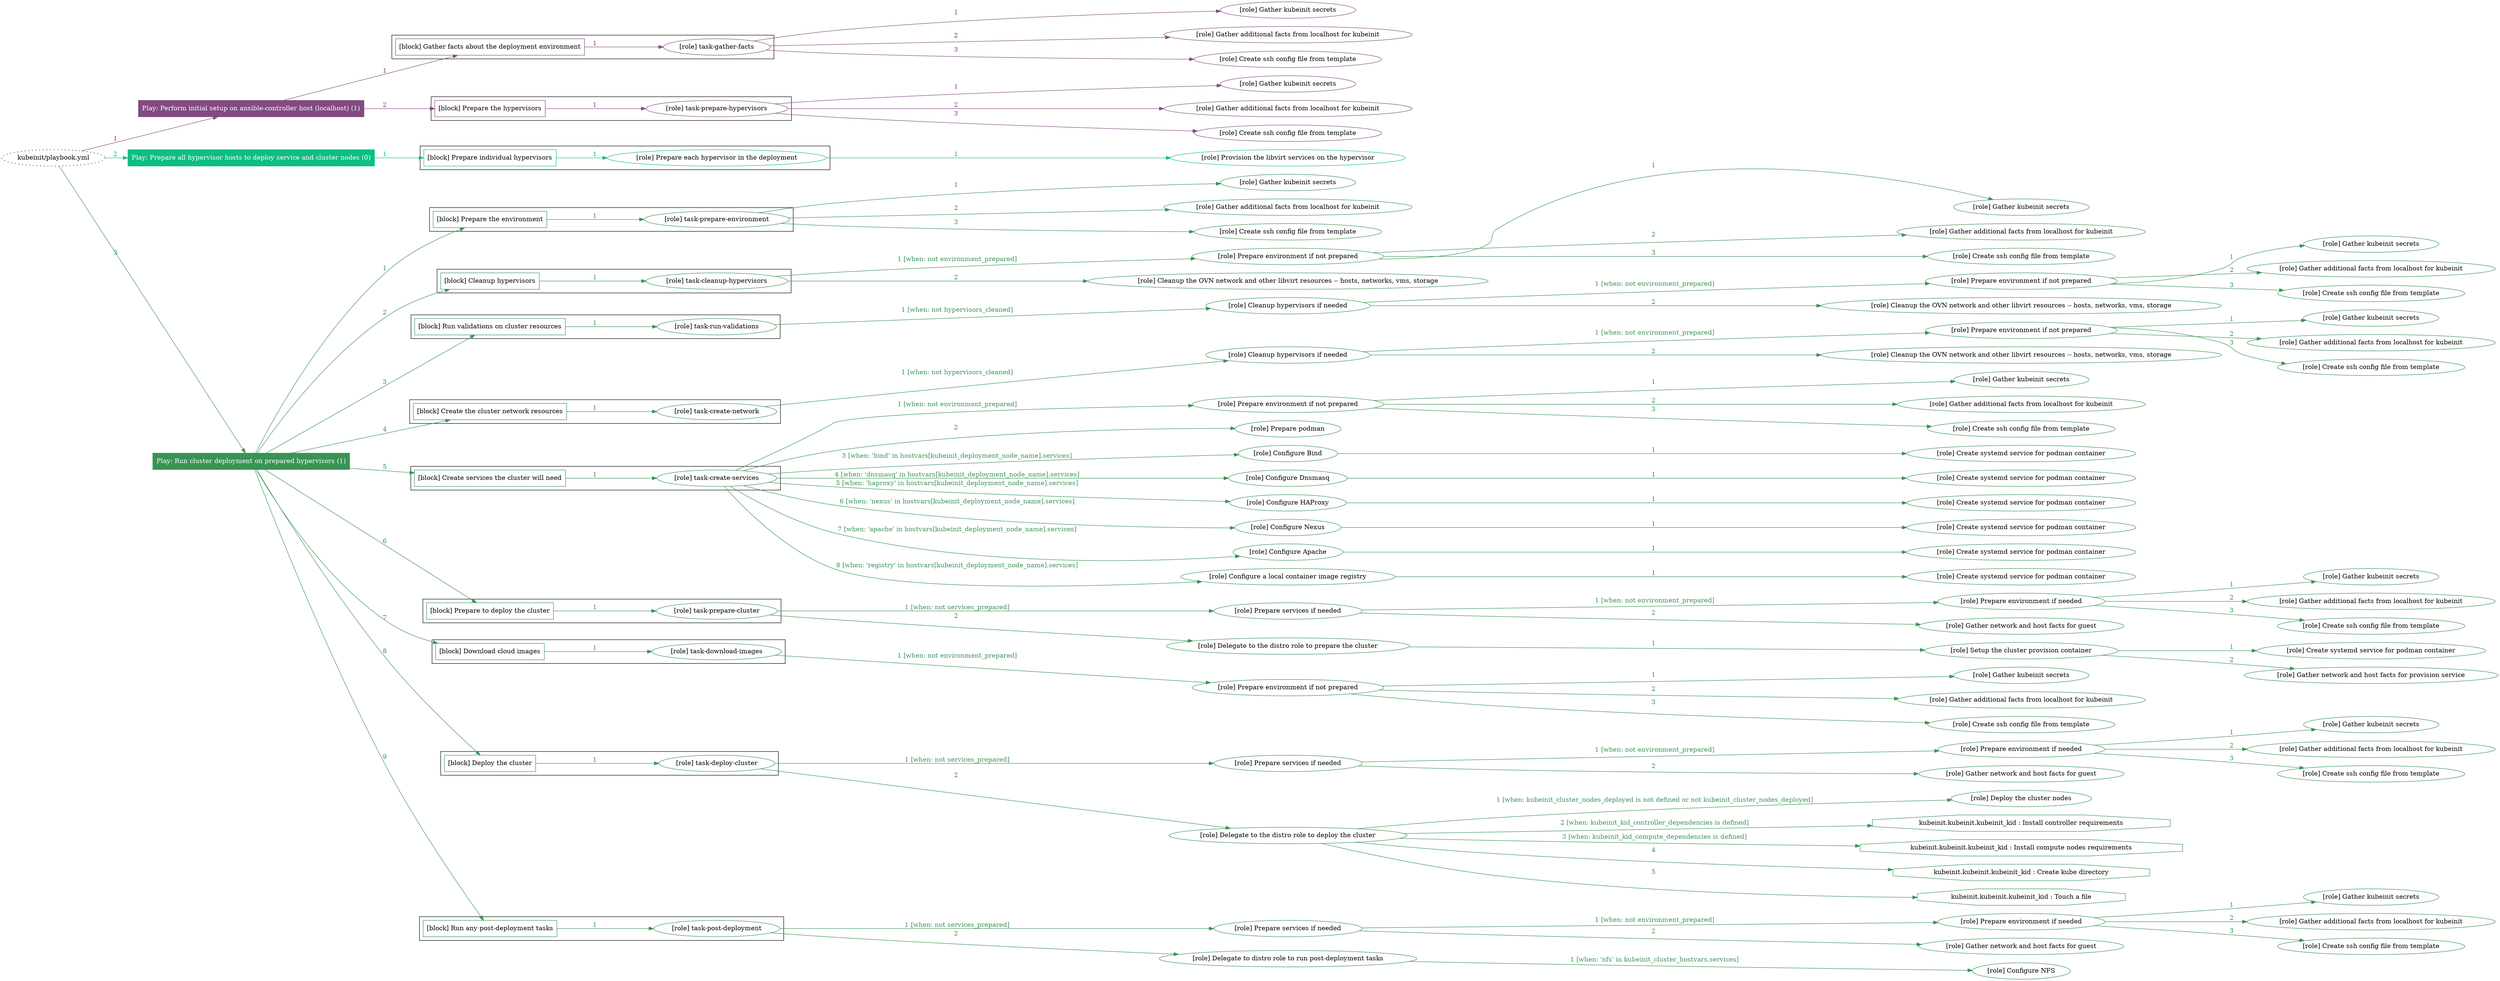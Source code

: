 digraph {
	graph [concentrate=true ordering=in rankdir=LR ratio=fill]
	edge [esep=5 sep=10]
	"kubeinit/playbook.yml" [URL="/home/runner/work/kubeinit/kubeinit/kubeinit/playbook.yml" id=playbook_de49f36e style=dotted]
	play_b5c7a9c9 [label="Play: Perform initial setup on ansible-controller host (localhost) (1)" URL="/home/runner/work/kubeinit/kubeinit/kubeinit/playbook.yml" color="#824a82" fontcolor="#ffffff" id=play_b5c7a9c9 shape=box style=filled tooltip=localhost]
	"kubeinit/playbook.yml" -> play_b5c7a9c9 [label="1 " color="#824a82" fontcolor="#824a82" id=edge_f9168304 labeltooltip="1 " tooltip="1 "]
	subgraph "Gather kubeinit secrets" {
		role_a89b084a [label="[role] Gather kubeinit secrets" URL="/home/runner/.ansible/collections/ansible_collections/kubeinit/kubeinit/roles/kubeinit_prepare/tasks/gather_kubeinit_facts.yml" color="#824a82" id=role_a89b084a tooltip="Gather kubeinit secrets"]
	}
	subgraph "Gather additional facts from localhost for kubeinit" {
		role_bfd36821 [label="[role] Gather additional facts from localhost for kubeinit" URL="/home/runner/.ansible/collections/ansible_collections/kubeinit/kubeinit/roles/kubeinit_prepare/tasks/gather_kubeinit_facts.yml" color="#824a82" id=role_bfd36821 tooltip="Gather additional facts from localhost for kubeinit"]
	}
	subgraph "Create ssh config file from template" {
		role_fff47fc5 [label="[role] Create ssh config file from template" URL="/home/runner/.ansible/collections/ansible_collections/kubeinit/kubeinit/roles/kubeinit_prepare/tasks/gather_kubeinit_facts.yml" color="#824a82" id=role_fff47fc5 tooltip="Create ssh config file from template"]
	}
	subgraph "task-gather-facts" {
		role_c7317ef0 [label="[role] task-gather-facts" URL="/home/runner/work/kubeinit/kubeinit/kubeinit/playbook.yml" color="#824a82" id=role_c7317ef0 tooltip="task-gather-facts"]
		role_c7317ef0 -> role_a89b084a [label="1 " color="#824a82" fontcolor="#824a82" id=edge_5e30c33f labeltooltip="1 " tooltip="1 "]
		role_c7317ef0 -> role_bfd36821 [label="2 " color="#824a82" fontcolor="#824a82" id=edge_0bdbc1e4 labeltooltip="2 " tooltip="2 "]
		role_c7317ef0 -> role_fff47fc5 [label="3 " color="#824a82" fontcolor="#824a82" id=edge_c0728d7e labeltooltip="3 " tooltip="3 "]
	}
	subgraph "Gather kubeinit secrets" {
		role_a148610b [label="[role] Gather kubeinit secrets" URL="/home/runner/.ansible/collections/ansible_collections/kubeinit/kubeinit/roles/kubeinit_prepare/tasks/gather_kubeinit_facts.yml" color="#824a82" id=role_a148610b tooltip="Gather kubeinit secrets"]
	}
	subgraph "Gather additional facts from localhost for kubeinit" {
		role_836ec432 [label="[role] Gather additional facts from localhost for kubeinit" URL="/home/runner/.ansible/collections/ansible_collections/kubeinit/kubeinit/roles/kubeinit_prepare/tasks/gather_kubeinit_facts.yml" color="#824a82" id=role_836ec432 tooltip="Gather additional facts from localhost for kubeinit"]
	}
	subgraph "Create ssh config file from template" {
		role_8a6364b7 [label="[role] Create ssh config file from template" URL="/home/runner/.ansible/collections/ansible_collections/kubeinit/kubeinit/roles/kubeinit_prepare/tasks/gather_kubeinit_facts.yml" color="#824a82" id=role_8a6364b7 tooltip="Create ssh config file from template"]
	}
	subgraph "task-prepare-hypervisors" {
		role_e075deca [label="[role] task-prepare-hypervisors" URL="/home/runner/work/kubeinit/kubeinit/kubeinit/playbook.yml" color="#824a82" id=role_e075deca tooltip="task-prepare-hypervisors"]
		role_e075deca -> role_a148610b [label="1 " color="#824a82" fontcolor="#824a82" id=edge_1fe9ea6c labeltooltip="1 " tooltip="1 "]
		role_e075deca -> role_836ec432 [label="2 " color="#824a82" fontcolor="#824a82" id=edge_d9ee3964 labeltooltip="2 " tooltip="2 "]
		role_e075deca -> role_8a6364b7 [label="3 " color="#824a82" fontcolor="#824a82" id=edge_4697bd20 labeltooltip="3 " tooltip="3 "]
	}
	subgraph "Play: Perform initial setup on ansible-controller host (localhost) (1)" {
		play_b5c7a9c9 -> block_fc0f7988 [label=1 color="#824a82" fontcolor="#824a82" id=edge_03571ddb labeltooltip=1 tooltip=1]
		subgraph cluster_block_fc0f7988 {
			block_fc0f7988 [label="[block] Gather facts about the deployment environment" URL="/home/runner/work/kubeinit/kubeinit/kubeinit/playbook.yml" color="#824a82" id=block_fc0f7988 labeltooltip="Gather facts about the deployment environment" shape=box tooltip="Gather facts about the deployment environment"]
			block_fc0f7988 -> role_c7317ef0 [label="1 " color="#824a82" fontcolor="#824a82" id=edge_e0f0a018 labeltooltip="1 " tooltip="1 "]
		}
		play_b5c7a9c9 -> block_1f526bd0 [label=2 color="#824a82" fontcolor="#824a82" id=edge_5f8d5d9b labeltooltip=2 tooltip=2]
		subgraph cluster_block_1f526bd0 {
			block_1f526bd0 [label="[block] Prepare the hypervisors" URL="/home/runner/work/kubeinit/kubeinit/kubeinit/playbook.yml" color="#824a82" id=block_1f526bd0 labeltooltip="Prepare the hypervisors" shape=box tooltip="Prepare the hypervisors"]
			block_1f526bd0 -> role_e075deca [label="1 " color="#824a82" fontcolor="#824a82" id=edge_7cf68e29 labeltooltip="1 " tooltip="1 "]
		}
	}
	play_cd07f68a [label="Play: Prepare all hypervisor hosts to deploy service and cluster nodes (0)" URL="/home/runner/work/kubeinit/kubeinit/kubeinit/playbook.yml" color="#0ebe85" fontcolor="#ffffff" id=play_cd07f68a shape=box style=filled tooltip="Play: Prepare all hypervisor hosts to deploy service and cluster nodes (0)"]
	"kubeinit/playbook.yml" -> play_cd07f68a [label="2 " color="#0ebe85" fontcolor="#0ebe85" id=edge_18121564 labeltooltip="2 " tooltip="2 "]
	subgraph "Provision the libvirt services on the hypervisor" {
		role_e97943a5 [label="[role] Provision the libvirt services on the hypervisor" URL="/home/runner/.ansible/collections/ansible_collections/kubeinit/kubeinit/roles/kubeinit_prepare/tasks/prepare_hypervisor.yml" color="#0ebe85" id=role_e97943a5 tooltip="Provision the libvirt services on the hypervisor"]
	}
	subgraph "Prepare each hypervisor in the deployment" {
		role_2333d483 [label="[role] Prepare each hypervisor in the deployment" URL="/home/runner/work/kubeinit/kubeinit/kubeinit/playbook.yml" color="#0ebe85" id=role_2333d483 tooltip="Prepare each hypervisor in the deployment"]
		role_2333d483 -> role_e97943a5 [label="1 " color="#0ebe85" fontcolor="#0ebe85" id=edge_153c75f3 labeltooltip="1 " tooltip="1 "]
	}
	subgraph "Play: Prepare all hypervisor hosts to deploy service and cluster nodes (0)" {
		play_cd07f68a -> block_628bf5ff [label=1 color="#0ebe85" fontcolor="#0ebe85" id=edge_16210813 labeltooltip=1 tooltip=1]
		subgraph cluster_block_628bf5ff {
			block_628bf5ff [label="[block] Prepare individual hypervisors" URL="/home/runner/work/kubeinit/kubeinit/kubeinit/playbook.yml" color="#0ebe85" id=block_628bf5ff labeltooltip="Prepare individual hypervisors" shape=box tooltip="Prepare individual hypervisors"]
			block_628bf5ff -> role_2333d483 [label="1 " color="#0ebe85" fontcolor="#0ebe85" id=edge_08415f85 labeltooltip="1 " tooltip="1 "]
		}
	}
	play_13e71490 [label="Play: Run cluster deployment on prepared hypervisors (1)" URL="/home/runner/work/kubeinit/kubeinit/kubeinit/playbook.yml" color="#399355" fontcolor="#ffffff" id=play_13e71490 shape=box style=filled tooltip=localhost]
	"kubeinit/playbook.yml" -> play_13e71490 [label="3 " color="#399355" fontcolor="#399355" id=edge_bf5f6882 labeltooltip="3 " tooltip="3 "]
	subgraph "Gather kubeinit secrets" {
		role_58129671 [label="[role] Gather kubeinit secrets" URL="/home/runner/.ansible/collections/ansible_collections/kubeinit/kubeinit/roles/kubeinit_prepare/tasks/gather_kubeinit_facts.yml" color="#399355" id=role_58129671 tooltip="Gather kubeinit secrets"]
	}
	subgraph "Gather additional facts from localhost for kubeinit" {
		role_1974d569 [label="[role] Gather additional facts from localhost for kubeinit" URL="/home/runner/.ansible/collections/ansible_collections/kubeinit/kubeinit/roles/kubeinit_prepare/tasks/gather_kubeinit_facts.yml" color="#399355" id=role_1974d569 tooltip="Gather additional facts from localhost for kubeinit"]
	}
	subgraph "Create ssh config file from template" {
		role_02b30bf3 [label="[role] Create ssh config file from template" URL="/home/runner/.ansible/collections/ansible_collections/kubeinit/kubeinit/roles/kubeinit_prepare/tasks/gather_kubeinit_facts.yml" color="#399355" id=role_02b30bf3 tooltip="Create ssh config file from template"]
	}
	subgraph "task-prepare-environment" {
		role_c7cb9238 [label="[role] task-prepare-environment" URL="/home/runner/work/kubeinit/kubeinit/kubeinit/playbook.yml" color="#399355" id=role_c7cb9238 tooltip="task-prepare-environment"]
		role_c7cb9238 -> role_58129671 [label="1 " color="#399355" fontcolor="#399355" id=edge_bb411818 labeltooltip="1 " tooltip="1 "]
		role_c7cb9238 -> role_1974d569 [label="2 " color="#399355" fontcolor="#399355" id=edge_4f5e0cac labeltooltip="2 " tooltip="2 "]
		role_c7cb9238 -> role_02b30bf3 [label="3 " color="#399355" fontcolor="#399355" id=edge_b26072e0 labeltooltip="3 " tooltip="3 "]
	}
	subgraph "Gather kubeinit secrets" {
		role_bc2b7417 [label="[role] Gather kubeinit secrets" URL="/home/runner/.ansible/collections/ansible_collections/kubeinit/kubeinit/roles/kubeinit_prepare/tasks/gather_kubeinit_facts.yml" color="#399355" id=role_bc2b7417 tooltip="Gather kubeinit secrets"]
	}
	subgraph "Gather additional facts from localhost for kubeinit" {
		role_0f76004d [label="[role] Gather additional facts from localhost for kubeinit" URL="/home/runner/.ansible/collections/ansible_collections/kubeinit/kubeinit/roles/kubeinit_prepare/tasks/gather_kubeinit_facts.yml" color="#399355" id=role_0f76004d tooltip="Gather additional facts from localhost for kubeinit"]
	}
	subgraph "Create ssh config file from template" {
		role_2262df51 [label="[role] Create ssh config file from template" URL="/home/runner/.ansible/collections/ansible_collections/kubeinit/kubeinit/roles/kubeinit_prepare/tasks/gather_kubeinit_facts.yml" color="#399355" id=role_2262df51 tooltip="Create ssh config file from template"]
	}
	subgraph "Prepare environment if not prepared" {
		role_3694e095 [label="[role] Prepare environment if not prepared" URL="/home/runner/.ansible/collections/ansible_collections/kubeinit/kubeinit/roles/kubeinit_prepare/tasks/cleanup_hypervisors.yml" color="#399355" id=role_3694e095 tooltip="Prepare environment if not prepared"]
		role_3694e095 -> role_bc2b7417 [label="1 " color="#399355" fontcolor="#399355" id=edge_295a2f8d labeltooltip="1 " tooltip="1 "]
		role_3694e095 -> role_0f76004d [label="2 " color="#399355" fontcolor="#399355" id=edge_b5b400ad labeltooltip="2 " tooltip="2 "]
		role_3694e095 -> role_2262df51 [label="3 " color="#399355" fontcolor="#399355" id=edge_e5ab2207 labeltooltip="3 " tooltip="3 "]
	}
	subgraph "Cleanup the OVN network and other libvirt resources -- hosts, networks, vms, storage" {
		role_7b2a8f66 [label="[role] Cleanup the OVN network and other libvirt resources -- hosts, networks, vms, storage" URL="/home/runner/.ansible/collections/ansible_collections/kubeinit/kubeinit/roles/kubeinit_prepare/tasks/cleanup_hypervisors.yml" color="#399355" id=role_7b2a8f66 tooltip="Cleanup the OVN network and other libvirt resources -- hosts, networks, vms, storage"]
	}
	subgraph "task-cleanup-hypervisors" {
		role_b3821cf9 [label="[role] task-cleanup-hypervisors" URL="/home/runner/work/kubeinit/kubeinit/kubeinit/playbook.yml" color="#399355" id=role_b3821cf9 tooltip="task-cleanup-hypervisors"]
		role_b3821cf9 -> role_3694e095 [label="1 [when: not environment_prepared]" color="#399355" fontcolor="#399355" id=edge_dbbce71b labeltooltip="1 [when: not environment_prepared]" tooltip="1 [when: not environment_prepared]"]
		role_b3821cf9 -> role_7b2a8f66 [label="2 " color="#399355" fontcolor="#399355" id=edge_449c9569 labeltooltip="2 " tooltip="2 "]
	}
	subgraph "Gather kubeinit secrets" {
		role_5a12f94f [label="[role] Gather kubeinit secrets" URL="/home/runner/.ansible/collections/ansible_collections/kubeinit/kubeinit/roles/kubeinit_prepare/tasks/gather_kubeinit_facts.yml" color="#399355" id=role_5a12f94f tooltip="Gather kubeinit secrets"]
	}
	subgraph "Gather additional facts from localhost for kubeinit" {
		role_cff79f8f [label="[role] Gather additional facts from localhost for kubeinit" URL="/home/runner/.ansible/collections/ansible_collections/kubeinit/kubeinit/roles/kubeinit_prepare/tasks/gather_kubeinit_facts.yml" color="#399355" id=role_cff79f8f tooltip="Gather additional facts from localhost for kubeinit"]
	}
	subgraph "Create ssh config file from template" {
		role_1f253755 [label="[role] Create ssh config file from template" URL="/home/runner/.ansible/collections/ansible_collections/kubeinit/kubeinit/roles/kubeinit_prepare/tasks/gather_kubeinit_facts.yml" color="#399355" id=role_1f253755 tooltip="Create ssh config file from template"]
	}
	subgraph "Prepare environment if not prepared" {
		role_fd54c306 [label="[role] Prepare environment if not prepared" URL="/home/runner/.ansible/collections/ansible_collections/kubeinit/kubeinit/roles/kubeinit_prepare/tasks/cleanup_hypervisors.yml" color="#399355" id=role_fd54c306 tooltip="Prepare environment if not prepared"]
		role_fd54c306 -> role_5a12f94f [label="1 " color="#399355" fontcolor="#399355" id=edge_7cbebc39 labeltooltip="1 " tooltip="1 "]
		role_fd54c306 -> role_cff79f8f [label="2 " color="#399355" fontcolor="#399355" id=edge_c5a6bd36 labeltooltip="2 " tooltip="2 "]
		role_fd54c306 -> role_1f253755 [label="3 " color="#399355" fontcolor="#399355" id=edge_313534e2 labeltooltip="3 " tooltip="3 "]
	}
	subgraph "Cleanup the OVN network and other libvirt resources -- hosts, networks, vms, storage" {
		role_90666fd3 [label="[role] Cleanup the OVN network and other libvirt resources -- hosts, networks, vms, storage" URL="/home/runner/.ansible/collections/ansible_collections/kubeinit/kubeinit/roles/kubeinit_prepare/tasks/cleanup_hypervisors.yml" color="#399355" id=role_90666fd3 tooltip="Cleanup the OVN network and other libvirt resources -- hosts, networks, vms, storage"]
	}
	subgraph "Cleanup hypervisors if needed" {
		role_e5c6d9c2 [label="[role] Cleanup hypervisors if needed" URL="/home/runner/.ansible/collections/ansible_collections/kubeinit/kubeinit/roles/kubeinit_validations/tasks/main.yml" color="#399355" id=role_e5c6d9c2 tooltip="Cleanup hypervisors if needed"]
		role_e5c6d9c2 -> role_fd54c306 [label="1 [when: not environment_prepared]" color="#399355" fontcolor="#399355" id=edge_332130c6 labeltooltip="1 [when: not environment_prepared]" tooltip="1 [when: not environment_prepared]"]
		role_e5c6d9c2 -> role_90666fd3 [label="2 " color="#399355" fontcolor="#399355" id=edge_e06d71b8 labeltooltip="2 " tooltip="2 "]
	}
	subgraph "task-run-validations" {
		role_8e24026c [label="[role] task-run-validations" URL="/home/runner/work/kubeinit/kubeinit/kubeinit/playbook.yml" color="#399355" id=role_8e24026c tooltip="task-run-validations"]
		role_8e24026c -> role_e5c6d9c2 [label="1 [when: not hypervisors_cleaned]" color="#399355" fontcolor="#399355" id=edge_12b8ed9a labeltooltip="1 [when: not hypervisors_cleaned]" tooltip="1 [when: not hypervisors_cleaned]"]
	}
	subgraph "Gather kubeinit secrets" {
		role_0c553dda [label="[role] Gather kubeinit secrets" URL="/home/runner/.ansible/collections/ansible_collections/kubeinit/kubeinit/roles/kubeinit_prepare/tasks/gather_kubeinit_facts.yml" color="#399355" id=role_0c553dda tooltip="Gather kubeinit secrets"]
	}
	subgraph "Gather additional facts from localhost for kubeinit" {
		role_cecea454 [label="[role] Gather additional facts from localhost for kubeinit" URL="/home/runner/.ansible/collections/ansible_collections/kubeinit/kubeinit/roles/kubeinit_prepare/tasks/gather_kubeinit_facts.yml" color="#399355" id=role_cecea454 tooltip="Gather additional facts from localhost for kubeinit"]
	}
	subgraph "Create ssh config file from template" {
		role_b5bf97e2 [label="[role] Create ssh config file from template" URL="/home/runner/.ansible/collections/ansible_collections/kubeinit/kubeinit/roles/kubeinit_prepare/tasks/gather_kubeinit_facts.yml" color="#399355" id=role_b5bf97e2 tooltip="Create ssh config file from template"]
	}
	subgraph "Prepare environment if not prepared" {
		role_ba55c710 [label="[role] Prepare environment if not prepared" URL="/home/runner/.ansible/collections/ansible_collections/kubeinit/kubeinit/roles/kubeinit_prepare/tasks/cleanup_hypervisors.yml" color="#399355" id=role_ba55c710 tooltip="Prepare environment if not prepared"]
		role_ba55c710 -> role_0c553dda [label="1 " color="#399355" fontcolor="#399355" id=edge_28706e56 labeltooltip="1 " tooltip="1 "]
		role_ba55c710 -> role_cecea454 [label="2 " color="#399355" fontcolor="#399355" id=edge_2c6a7f9c labeltooltip="2 " tooltip="2 "]
		role_ba55c710 -> role_b5bf97e2 [label="3 " color="#399355" fontcolor="#399355" id=edge_b061fe13 labeltooltip="3 " tooltip="3 "]
	}
	subgraph "Cleanup the OVN network and other libvirt resources -- hosts, networks, vms, storage" {
		role_01d2b532 [label="[role] Cleanup the OVN network and other libvirt resources -- hosts, networks, vms, storage" URL="/home/runner/.ansible/collections/ansible_collections/kubeinit/kubeinit/roles/kubeinit_prepare/tasks/cleanup_hypervisors.yml" color="#399355" id=role_01d2b532 tooltip="Cleanup the OVN network and other libvirt resources -- hosts, networks, vms, storage"]
	}
	subgraph "Cleanup hypervisors if needed" {
		role_3692034a [label="[role] Cleanup hypervisors if needed" URL="/home/runner/.ansible/collections/ansible_collections/kubeinit/kubeinit/roles/kubeinit_libvirt/tasks/create_network.yml" color="#399355" id=role_3692034a tooltip="Cleanup hypervisors if needed"]
		role_3692034a -> role_ba55c710 [label="1 [when: not environment_prepared]" color="#399355" fontcolor="#399355" id=edge_cc51fee7 labeltooltip="1 [when: not environment_prepared]" tooltip="1 [when: not environment_prepared]"]
		role_3692034a -> role_01d2b532 [label="2 " color="#399355" fontcolor="#399355" id=edge_be2fc797 labeltooltip="2 " tooltip="2 "]
	}
	subgraph "task-create-network" {
		role_7a581186 [label="[role] task-create-network" URL="/home/runner/work/kubeinit/kubeinit/kubeinit/playbook.yml" color="#399355" id=role_7a581186 tooltip="task-create-network"]
		role_7a581186 -> role_3692034a [label="1 [when: not hypervisors_cleaned]" color="#399355" fontcolor="#399355" id=edge_c062fa4c labeltooltip="1 [when: not hypervisors_cleaned]" tooltip="1 [when: not hypervisors_cleaned]"]
	}
	subgraph "Gather kubeinit secrets" {
		role_8bf07e07 [label="[role] Gather kubeinit secrets" URL="/home/runner/.ansible/collections/ansible_collections/kubeinit/kubeinit/roles/kubeinit_prepare/tasks/gather_kubeinit_facts.yml" color="#399355" id=role_8bf07e07 tooltip="Gather kubeinit secrets"]
	}
	subgraph "Gather additional facts from localhost for kubeinit" {
		role_040f1735 [label="[role] Gather additional facts from localhost for kubeinit" URL="/home/runner/.ansible/collections/ansible_collections/kubeinit/kubeinit/roles/kubeinit_prepare/tasks/gather_kubeinit_facts.yml" color="#399355" id=role_040f1735 tooltip="Gather additional facts from localhost for kubeinit"]
	}
	subgraph "Create ssh config file from template" {
		role_71f72ff0 [label="[role] Create ssh config file from template" URL="/home/runner/.ansible/collections/ansible_collections/kubeinit/kubeinit/roles/kubeinit_prepare/tasks/gather_kubeinit_facts.yml" color="#399355" id=role_71f72ff0 tooltip="Create ssh config file from template"]
	}
	subgraph "Prepare environment if not prepared" {
		role_ff46aebb [label="[role] Prepare environment if not prepared" URL="/home/runner/.ansible/collections/ansible_collections/kubeinit/kubeinit/roles/kubeinit_services/tasks/main.yml" color="#399355" id=role_ff46aebb tooltip="Prepare environment if not prepared"]
		role_ff46aebb -> role_8bf07e07 [label="1 " color="#399355" fontcolor="#399355" id=edge_6a9408c0 labeltooltip="1 " tooltip="1 "]
		role_ff46aebb -> role_040f1735 [label="2 " color="#399355" fontcolor="#399355" id=edge_c4bb67f9 labeltooltip="2 " tooltip="2 "]
		role_ff46aebb -> role_71f72ff0 [label="3 " color="#399355" fontcolor="#399355" id=edge_6e0b11da labeltooltip="3 " tooltip="3 "]
	}
	subgraph "Prepare podman" {
		role_7bed08b4 [label="[role] Prepare podman" URL="/home/runner/.ansible/collections/ansible_collections/kubeinit/kubeinit/roles/kubeinit_services/tasks/00_create_service_pod.yml" color="#399355" id=role_7bed08b4 tooltip="Prepare podman"]
	}
	subgraph "Create systemd service for podman container" {
		role_fd5b3090 [label="[role] Create systemd service for podman container" URL="/home/runner/.ansible/collections/ansible_collections/kubeinit/kubeinit/roles/kubeinit_bind/tasks/main.yml" color="#399355" id=role_fd5b3090 tooltip="Create systemd service for podman container"]
	}
	subgraph "Configure Bind" {
		role_1ae9ad2d [label="[role] Configure Bind" URL="/home/runner/.ansible/collections/ansible_collections/kubeinit/kubeinit/roles/kubeinit_services/tasks/start_services_containers.yml" color="#399355" id=role_1ae9ad2d tooltip="Configure Bind"]
		role_1ae9ad2d -> role_fd5b3090 [label="1 " color="#399355" fontcolor="#399355" id=edge_6bc29198 labeltooltip="1 " tooltip="1 "]
	}
	subgraph "Create systemd service for podman container" {
		role_40cbe00c [label="[role] Create systemd service for podman container" URL="/home/runner/.ansible/collections/ansible_collections/kubeinit/kubeinit/roles/kubeinit_dnsmasq/tasks/main.yml" color="#399355" id=role_40cbe00c tooltip="Create systemd service for podman container"]
	}
	subgraph "Configure Dnsmasq" {
		role_ae47c5e3 [label="[role] Configure Dnsmasq" URL="/home/runner/.ansible/collections/ansible_collections/kubeinit/kubeinit/roles/kubeinit_services/tasks/start_services_containers.yml" color="#399355" id=role_ae47c5e3 tooltip="Configure Dnsmasq"]
		role_ae47c5e3 -> role_40cbe00c [label="1 " color="#399355" fontcolor="#399355" id=edge_df9c3724 labeltooltip="1 " tooltip="1 "]
	}
	subgraph "Create systemd service for podman container" {
		role_0698043f [label="[role] Create systemd service for podman container" URL="/home/runner/.ansible/collections/ansible_collections/kubeinit/kubeinit/roles/kubeinit_haproxy/tasks/main.yml" color="#399355" id=role_0698043f tooltip="Create systemd service for podman container"]
	}
	subgraph "Configure HAProxy" {
		role_7f2e1944 [label="[role] Configure HAProxy" URL="/home/runner/.ansible/collections/ansible_collections/kubeinit/kubeinit/roles/kubeinit_services/tasks/start_services_containers.yml" color="#399355" id=role_7f2e1944 tooltip="Configure HAProxy"]
		role_7f2e1944 -> role_0698043f [label="1 " color="#399355" fontcolor="#399355" id=edge_953899b2 labeltooltip="1 " tooltip="1 "]
	}
	subgraph "Create systemd service for podman container" {
		role_bdb39778 [label="[role] Create systemd service for podman container" URL="/home/runner/.ansible/collections/ansible_collections/kubeinit/kubeinit/roles/kubeinit_nexus/tasks/main.yml" color="#399355" id=role_bdb39778 tooltip="Create systemd service for podman container"]
	}
	subgraph "Configure Nexus" {
		role_4833cc38 [label="[role] Configure Nexus" URL="/home/runner/.ansible/collections/ansible_collections/kubeinit/kubeinit/roles/kubeinit_services/tasks/start_services_containers.yml" color="#399355" id=role_4833cc38 tooltip="Configure Nexus"]
		role_4833cc38 -> role_bdb39778 [label="1 " color="#399355" fontcolor="#399355" id=edge_40fedd8f labeltooltip="1 " tooltip="1 "]
	}
	subgraph "Create systemd service for podman container" {
		role_1827770a [label="[role] Create systemd service for podman container" URL="/home/runner/.ansible/collections/ansible_collections/kubeinit/kubeinit/roles/kubeinit_apache/tasks/main.yml" color="#399355" id=role_1827770a tooltip="Create systemd service for podman container"]
	}
	subgraph "Configure Apache" {
		role_a3fb9eff [label="[role] Configure Apache" URL="/home/runner/.ansible/collections/ansible_collections/kubeinit/kubeinit/roles/kubeinit_services/tasks/start_services_containers.yml" color="#399355" id=role_a3fb9eff tooltip="Configure Apache"]
		role_a3fb9eff -> role_1827770a [label="1 " color="#399355" fontcolor="#399355" id=edge_4fee7c71 labeltooltip="1 " tooltip="1 "]
	}
	subgraph "Create systemd service for podman container" {
		role_77215805 [label="[role] Create systemd service for podman container" URL="/home/runner/.ansible/collections/ansible_collections/kubeinit/kubeinit/roles/kubeinit_registry/tasks/main.yml" color="#399355" id=role_77215805 tooltip="Create systemd service for podman container"]
	}
	subgraph "Configure a local container image registry" {
		role_713ee2e3 [label="[role] Configure a local container image registry" URL="/home/runner/.ansible/collections/ansible_collections/kubeinit/kubeinit/roles/kubeinit_services/tasks/start_services_containers.yml" color="#399355" id=role_713ee2e3 tooltip="Configure a local container image registry"]
		role_713ee2e3 -> role_77215805 [label="1 " color="#399355" fontcolor="#399355" id=edge_d7581d1c labeltooltip="1 " tooltip="1 "]
	}
	subgraph "task-create-services" {
		role_8490dff1 [label="[role] task-create-services" URL="/home/runner/work/kubeinit/kubeinit/kubeinit/playbook.yml" color="#399355" id=role_8490dff1 tooltip="task-create-services"]
		role_8490dff1 -> role_ff46aebb [label="1 [when: not environment_prepared]" color="#399355" fontcolor="#399355" id=edge_a321a264 labeltooltip="1 [when: not environment_prepared]" tooltip="1 [when: not environment_prepared]"]
		role_8490dff1 -> role_7bed08b4 [label="2 " color="#399355" fontcolor="#399355" id=edge_ff72d981 labeltooltip="2 " tooltip="2 "]
		role_8490dff1 -> role_1ae9ad2d [label="3 [when: 'bind' in hostvars[kubeinit_deployment_node_name].services]" color="#399355" fontcolor="#399355" id=edge_ae7cd70f labeltooltip="3 [when: 'bind' in hostvars[kubeinit_deployment_node_name].services]" tooltip="3 [when: 'bind' in hostvars[kubeinit_deployment_node_name].services]"]
		role_8490dff1 -> role_ae47c5e3 [label="4 [when: 'dnsmasq' in hostvars[kubeinit_deployment_node_name].services]" color="#399355" fontcolor="#399355" id=edge_3edb0c3a labeltooltip="4 [when: 'dnsmasq' in hostvars[kubeinit_deployment_node_name].services]" tooltip="4 [when: 'dnsmasq' in hostvars[kubeinit_deployment_node_name].services]"]
		role_8490dff1 -> role_7f2e1944 [label="5 [when: 'haproxy' in hostvars[kubeinit_deployment_node_name].services]" color="#399355" fontcolor="#399355" id=edge_220e638b labeltooltip="5 [when: 'haproxy' in hostvars[kubeinit_deployment_node_name].services]" tooltip="5 [when: 'haproxy' in hostvars[kubeinit_deployment_node_name].services]"]
		role_8490dff1 -> role_4833cc38 [label="6 [when: 'nexus' in hostvars[kubeinit_deployment_node_name].services]" color="#399355" fontcolor="#399355" id=edge_57dbad3b labeltooltip="6 [when: 'nexus' in hostvars[kubeinit_deployment_node_name].services]" tooltip="6 [when: 'nexus' in hostvars[kubeinit_deployment_node_name].services]"]
		role_8490dff1 -> role_a3fb9eff [label="7 [when: 'apache' in hostvars[kubeinit_deployment_node_name].services]" color="#399355" fontcolor="#399355" id=edge_9d9e58ea labeltooltip="7 [when: 'apache' in hostvars[kubeinit_deployment_node_name].services]" tooltip="7 [when: 'apache' in hostvars[kubeinit_deployment_node_name].services]"]
		role_8490dff1 -> role_713ee2e3 [label="8 [when: 'registry' in hostvars[kubeinit_deployment_node_name].services]" color="#399355" fontcolor="#399355" id=edge_dd1fefc4 labeltooltip="8 [when: 'registry' in hostvars[kubeinit_deployment_node_name].services]" tooltip="8 [when: 'registry' in hostvars[kubeinit_deployment_node_name].services]"]
	}
	subgraph "Gather kubeinit secrets" {
		role_fc2f6fb9 [label="[role] Gather kubeinit secrets" URL="/home/runner/.ansible/collections/ansible_collections/kubeinit/kubeinit/roles/kubeinit_prepare/tasks/gather_kubeinit_facts.yml" color="#399355" id=role_fc2f6fb9 tooltip="Gather kubeinit secrets"]
	}
	subgraph "Gather additional facts from localhost for kubeinit" {
		role_8b4e8b9f [label="[role] Gather additional facts from localhost for kubeinit" URL="/home/runner/.ansible/collections/ansible_collections/kubeinit/kubeinit/roles/kubeinit_prepare/tasks/gather_kubeinit_facts.yml" color="#399355" id=role_8b4e8b9f tooltip="Gather additional facts from localhost for kubeinit"]
	}
	subgraph "Create ssh config file from template" {
		role_f5cd871c [label="[role] Create ssh config file from template" URL="/home/runner/.ansible/collections/ansible_collections/kubeinit/kubeinit/roles/kubeinit_prepare/tasks/gather_kubeinit_facts.yml" color="#399355" id=role_f5cd871c tooltip="Create ssh config file from template"]
	}
	subgraph "Prepare environment if needed" {
		role_c7ba35f2 [label="[role] Prepare environment if needed" URL="/home/runner/.ansible/collections/ansible_collections/kubeinit/kubeinit/roles/kubeinit_services/tasks/prepare_services.yml" color="#399355" id=role_c7ba35f2 tooltip="Prepare environment if needed"]
		role_c7ba35f2 -> role_fc2f6fb9 [label="1 " color="#399355" fontcolor="#399355" id=edge_69250bc3 labeltooltip="1 " tooltip="1 "]
		role_c7ba35f2 -> role_8b4e8b9f [label="2 " color="#399355" fontcolor="#399355" id=edge_fff97dda labeltooltip="2 " tooltip="2 "]
		role_c7ba35f2 -> role_f5cd871c [label="3 " color="#399355" fontcolor="#399355" id=edge_c3641c37 labeltooltip="3 " tooltip="3 "]
	}
	subgraph "Gather network and host facts for guest" {
		role_17e4e7ba [label="[role] Gather network and host facts for guest" URL="/home/runner/.ansible/collections/ansible_collections/kubeinit/kubeinit/roles/kubeinit_services/tasks/prepare_services.yml" color="#399355" id=role_17e4e7ba tooltip="Gather network and host facts for guest"]
	}
	subgraph "Prepare services if needed" {
		role_36b889fe [label="[role] Prepare services if needed" URL="/home/runner/.ansible/collections/ansible_collections/kubeinit/kubeinit/roles/kubeinit_prepare/tasks/prepare_cluster.yml" color="#399355" id=role_36b889fe tooltip="Prepare services if needed"]
		role_36b889fe -> role_c7ba35f2 [label="1 [when: not environment_prepared]" color="#399355" fontcolor="#399355" id=edge_7fc1b6cb labeltooltip="1 [when: not environment_prepared]" tooltip="1 [when: not environment_prepared]"]
		role_36b889fe -> role_17e4e7ba [label="2 " color="#399355" fontcolor="#399355" id=edge_cec0ff04 labeltooltip="2 " tooltip="2 "]
	}
	subgraph "Create systemd service for podman container" {
		role_3055aad5 [label="[role] Create systemd service for podman container" URL="/home/runner/.ansible/collections/ansible_collections/kubeinit/kubeinit/roles/kubeinit_services/tasks/create_provision_container.yml" color="#399355" id=role_3055aad5 tooltip="Create systemd service for podman container"]
	}
	subgraph "Gather network and host facts for provision service" {
		role_b2eaf3ad [label="[role] Gather network and host facts for provision service" URL="/home/runner/.ansible/collections/ansible_collections/kubeinit/kubeinit/roles/kubeinit_services/tasks/create_provision_container.yml" color="#399355" id=role_b2eaf3ad tooltip="Gather network and host facts for provision service"]
	}
	subgraph "Setup the cluster provision container" {
		role_c49b6492 [label="[role] Setup the cluster provision container" URL="/home/runner/.ansible/collections/ansible_collections/kubeinit/kubeinit/roles/kubeinit_kid/tasks/prepare_cluster.yml" color="#399355" id=role_c49b6492 tooltip="Setup the cluster provision container"]
		role_c49b6492 -> role_3055aad5 [label="1 " color="#399355" fontcolor="#399355" id=edge_e19c4cd8 labeltooltip="1 " tooltip="1 "]
		role_c49b6492 -> role_b2eaf3ad [label="2 " color="#399355" fontcolor="#399355" id=edge_ffc483ef labeltooltip="2 " tooltip="2 "]
	}
	subgraph "Delegate to the distro role to prepare the cluster" {
		role_b0ba9340 [label="[role] Delegate to the distro role to prepare the cluster" URL="/home/runner/.ansible/collections/ansible_collections/kubeinit/kubeinit/roles/kubeinit_prepare/tasks/prepare_cluster.yml" color="#399355" id=role_b0ba9340 tooltip="Delegate to the distro role to prepare the cluster"]
		role_b0ba9340 -> role_c49b6492 [label="1 " color="#399355" fontcolor="#399355" id=edge_cd5066ad labeltooltip="1 " tooltip="1 "]
	}
	subgraph "task-prepare-cluster" {
		role_77e5bb94 [label="[role] task-prepare-cluster" URL="/home/runner/work/kubeinit/kubeinit/kubeinit/playbook.yml" color="#399355" id=role_77e5bb94 tooltip="task-prepare-cluster"]
		role_77e5bb94 -> role_36b889fe [label="1 [when: not services_prepared]" color="#399355" fontcolor="#399355" id=edge_6ddc8415 labeltooltip="1 [when: not services_prepared]" tooltip="1 [when: not services_prepared]"]
		role_77e5bb94 -> role_b0ba9340 [label="2 " color="#399355" fontcolor="#399355" id=edge_4cf402ad labeltooltip="2 " tooltip="2 "]
	}
	subgraph "Gather kubeinit secrets" {
		role_e5c05902 [label="[role] Gather kubeinit secrets" URL="/home/runner/.ansible/collections/ansible_collections/kubeinit/kubeinit/roles/kubeinit_prepare/tasks/gather_kubeinit_facts.yml" color="#399355" id=role_e5c05902 tooltip="Gather kubeinit secrets"]
	}
	subgraph "Gather additional facts from localhost for kubeinit" {
		role_082686cf [label="[role] Gather additional facts from localhost for kubeinit" URL="/home/runner/.ansible/collections/ansible_collections/kubeinit/kubeinit/roles/kubeinit_prepare/tasks/gather_kubeinit_facts.yml" color="#399355" id=role_082686cf tooltip="Gather additional facts from localhost for kubeinit"]
	}
	subgraph "Create ssh config file from template" {
		role_fe6ae625 [label="[role] Create ssh config file from template" URL="/home/runner/.ansible/collections/ansible_collections/kubeinit/kubeinit/roles/kubeinit_prepare/tasks/gather_kubeinit_facts.yml" color="#399355" id=role_fe6ae625 tooltip="Create ssh config file from template"]
	}
	subgraph "Prepare environment if not prepared" {
		role_073a1dd9 [label="[role] Prepare environment if not prepared" URL="/home/runner/.ansible/collections/ansible_collections/kubeinit/kubeinit/roles/kubeinit_libvirt/tasks/download_cloud_images.yml" color="#399355" id=role_073a1dd9 tooltip="Prepare environment if not prepared"]
		role_073a1dd9 -> role_e5c05902 [label="1 " color="#399355" fontcolor="#399355" id=edge_cb16d604 labeltooltip="1 " tooltip="1 "]
		role_073a1dd9 -> role_082686cf [label="2 " color="#399355" fontcolor="#399355" id=edge_7e7f5ac7 labeltooltip="2 " tooltip="2 "]
		role_073a1dd9 -> role_fe6ae625 [label="3 " color="#399355" fontcolor="#399355" id=edge_c3ccc48b labeltooltip="3 " tooltip="3 "]
	}
	subgraph "task-download-images" {
		role_e27209c3 [label="[role] task-download-images" URL="/home/runner/work/kubeinit/kubeinit/kubeinit/playbook.yml" color="#399355" id=role_e27209c3 tooltip="task-download-images"]
		role_e27209c3 -> role_073a1dd9 [label="1 [when: not environment_prepared]" color="#399355" fontcolor="#399355" id=edge_f298dc1f labeltooltip="1 [when: not environment_prepared]" tooltip="1 [when: not environment_prepared]"]
	}
	subgraph "Gather kubeinit secrets" {
		role_eb7ecd8e [label="[role] Gather kubeinit secrets" URL="/home/runner/.ansible/collections/ansible_collections/kubeinit/kubeinit/roles/kubeinit_prepare/tasks/gather_kubeinit_facts.yml" color="#399355" id=role_eb7ecd8e tooltip="Gather kubeinit secrets"]
	}
	subgraph "Gather additional facts from localhost for kubeinit" {
		role_782935a2 [label="[role] Gather additional facts from localhost for kubeinit" URL="/home/runner/.ansible/collections/ansible_collections/kubeinit/kubeinit/roles/kubeinit_prepare/tasks/gather_kubeinit_facts.yml" color="#399355" id=role_782935a2 tooltip="Gather additional facts from localhost for kubeinit"]
	}
	subgraph "Create ssh config file from template" {
		role_98c6a15b [label="[role] Create ssh config file from template" URL="/home/runner/.ansible/collections/ansible_collections/kubeinit/kubeinit/roles/kubeinit_prepare/tasks/gather_kubeinit_facts.yml" color="#399355" id=role_98c6a15b tooltip="Create ssh config file from template"]
	}
	subgraph "Prepare environment if needed" {
		role_717a684e [label="[role] Prepare environment if needed" URL="/home/runner/.ansible/collections/ansible_collections/kubeinit/kubeinit/roles/kubeinit_services/tasks/prepare_services.yml" color="#399355" id=role_717a684e tooltip="Prepare environment if needed"]
		role_717a684e -> role_eb7ecd8e [label="1 " color="#399355" fontcolor="#399355" id=edge_8bb6a87a labeltooltip="1 " tooltip="1 "]
		role_717a684e -> role_782935a2 [label="2 " color="#399355" fontcolor="#399355" id=edge_619a06f2 labeltooltip="2 " tooltip="2 "]
		role_717a684e -> role_98c6a15b [label="3 " color="#399355" fontcolor="#399355" id=edge_127bfa8e labeltooltip="3 " tooltip="3 "]
	}
	subgraph "Gather network and host facts for guest" {
		role_c8e12165 [label="[role] Gather network and host facts for guest" URL="/home/runner/.ansible/collections/ansible_collections/kubeinit/kubeinit/roles/kubeinit_services/tasks/prepare_services.yml" color="#399355" id=role_c8e12165 tooltip="Gather network and host facts for guest"]
	}
	subgraph "Prepare services if needed" {
		role_d50159eb [label="[role] Prepare services if needed" URL="/home/runner/.ansible/collections/ansible_collections/kubeinit/kubeinit/roles/kubeinit_prepare/tasks/deploy_cluster.yml" color="#399355" id=role_d50159eb tooltip="Prepare services if needed"]
		role_d50159eb -> role_717a684e [label="1 [when: not environment_prepared]" color="#399355" fontcolor="#399355" id=edge_ae26c721 labeltooltip="1 [when: not environment_prepared]" tooltip="1 [when: not environment_prepared]"]
		role_d50159eb -> role_c8e12165 [label="2 " color="#399355" fontcolor="#399355" id=edge_94597ac6 labeltooltip="2 " tooltip="2 "]
	}
	subgraph "Deploy the cluster nodes" {
		role_738abd77 [label="[role] Deploy the cluster nodes" URL="/home/runner/.ansible/collections/ansible_collections/kubeinit/kubeinit/roles/kubeinit_kid/tasks/main.yml" color="#399355" id=role_738abd77 tooltip="Deploy the cluster nodes"]
	}
	subgraph "Delegate to the distro role to deploy the cluster" {
		role_b29c2a4c [label="[role] Delegate to the distro role to deploy the cluster" URL="/home/runner/.ansible/collections/ansible_collections/kubeinit/kubeinit/roles/kubeinit_prepare/tasks/deploy_cluster.yml" color="#399355" id=role_b29c2a4c tooltip="Delegate to the distro role to deploy the cluster"]
		role_b29c2a4c -> role_738abd77 [label="1 [when: kubeinit_cluster_nodes_deployed is not defined or not kubeinit_cluster_nodes_deployed]" color="#399355" fontcolor="#399355" id=edge_d7db8225 labeltooltip="1 [when: kubeinit_cluster_nodes_deployed is not defined or not kubeinit_cluster_nodes_deployed]" tooltip="1 [when: kubeinit_cluster_nodes_deployed is not defined or not kubeinit_cluster_nodes_deployed]"]
		task_1130bd32 [label="kubeinit.kubeinit.kubeinit_kid : Install controller requirements" URL="/home/runner/.ansible/collections/ansible_collections/kubeinit/kubeinit/roles/kubeinit_kid/tasks/main.yml" color="#399355" id=task_1130bd32 shape=octagon tooltip="kubeinit.kubeinit.kubeinit_kid : Install controller requirements"]
		role_b29c2a4c -> task_1130bd32 [label="2 [when: kubeinit_kid_controller_dependencies is defined]" color="#399355" fontcolor="#399355" id=edge_2d68ad38 labeltooltip="2 [when: kubeinit_kid_controller_dependencies is defined]" tooltip="2 [when: kubeinit_kid_controller_dependencies is defined]"]
		task_297a618a [label="kubeinit.kubeinit.kubeinit_kid : Install compute nodes requirements" URL="/home/runner/.ansible/collections/ansible_collections/kubeinit/kubeinit/roles/kubeinit_kid/tasks/main.yml" color="#399355" id=task_297a618a shape=octagon tooltip="kubeinit.kubeinit.kubeinit_kid : Install compute nodes requirements"]
		role_b29c2a4c -> task_297a618a [label="3 [when: kubeinit_kid_compute_dependencies is defined]" color="#399355" fontcolor="#399355" id=edge_f1b93b8c labeltooltip="3 [when: kubeinit_kid_compute_dependencies is defined]" tooltip="3 [when: kubeinit_kid_compute_dependencies is defined]"]
		task_2662eb2c [label="kubeinit.kubeinit.kubeinit_kid : Create kube directory" URL="/home/runner/.ansible/collections/ansible_collections/kubeinit/kubeinit/roles/kubeinit_kid/tasks/main.yml" color="#399355" id=task_2662eb2c shape=octagon tooltip="kubeinit.kubeinit.kubeinit_kid : Create kube directory"]
		role_b29c2a4c -> task_2662eb2c [label="4 " color="#399355" fontcolor="#399355" id=edge_9f23b848 labeltooltip="4 " tooltip="4 "]
		task_040f9b40 [label="kubeinit.kubeinit.kubeinit_kid : Touch a file" URL="/home/runner/.ansible/collections/ansible_collections/kubeinit/kubeinit/roles/kubeinit_kid/tasks/main.yml" color="#399355" id=task_040f9b40 shape=octagon tooltip="kubeinit.kubeinit.kubeinit_kid : Touch a file"]
		role_b29c2a4c -> task_040f9b40 [label="5 " color="#399355" fontcolor="#399355" id=edge_5d8ec38c labeltooltip="5 " tooltip="5 "]
	}
	subgraph "task-deploy-cluster" {
		role_5566c9ff [label="[role] task-deploy-cluster" URL="/home/runner/work/kubeinit/kubeinit/kubeinit/playbook.yml" color="#399355" id=role_5566c9ff tooltip="task-deploy-cluster"]
		role_5566c9ff -> role_d50159eb [label="1 [when: not services_prepared]" color="#399355" fontcolor="#399355" id=edge_79d0a9a6 labeltooltip="1 [when: not services_prepared]" tooltip="1 [when: not services_prepared]"]
		role_5566c9ff -> role_b29c2a4c [label="2 " color="#399355" fontcolor="#399355" id=edge_11593d79 labeltooltip="2 " tooltip="2 "]
	}
	subgraph "Gather kubeinit secrets" {
		role_2fec3202 [label="[role] Gather kubeinit secrets" URL="/home/runner/.ansible/collections/ansible_collections/kubeinit/kubeinit/roles/kubeinit_prepare/tasks/gather_kubeinit_facts.yml" color="#399355" id=role_2fec3202 tooltip="Gather kubeinit secrets"]
	}
	subgraph "Gather additional facts from localhost for kubeinit" {
		role_c318664f [label="[role] Gather additional facts from localhost for kubeinit" URL="/home/runner/.ansible/collections/ansible_collections/kubeinit/kubeinit/roles/kubeinit_prepare/tasks/gather_kubeinit_facts.yml" color="#399355" id=role_c318664f tooltip="Gather additional facts from localhost for kubeinit"]
	}
	subgraph "Create ssh config file from template" {
		role_0b5ae819 [label="[role] Create ssh config file from template" URL="/home/runner/.ansible/collections/ansible_collections/kubeinit/kubeinit/roles/kubeinit_prepare/tasks/gather_kubeinit_facts.yml" color="#399355" id=role_0b5ae819 tooltip="Create ssh config file from template"]
	}
	subgraph "Prepare environment if needed" {
		role_35727813 [label="[role] Prepare environment if needed" URL="/home/runner/.ansible/collections/ansible_collections/kubeinit/kubeinit/roles/kubeinit_services/tasks/prepare_services.yml" color="#399355" id=role_35727813 tooltip="Prepare environment if needed"]
		role_35727813 -> role_2fec3202 [label="1 " color="#399355" fontcolor="#399355" id=edge_968f197a labeltooltip="1 " tooltip="1 "]
		role_35727813 -> role_c318664f [label="2 " color="#399355" fontcolor="#399355" id=edge_e2be0631 labeltooltip="2 " tooltip="2 "]
		role_35727813 -> role_0b5ae819 [label="3 " color="#399355" fontcolor="#399355" id=edge_a1bfd759 labeltooltip="3 " tooltip="3 "]
	}
	subgraph "Gather network and host facts for guest" {
		role_a9643a13 [label="[role] Gather network and host facts for guest" URL="/home/runner/.ansible/collections/ansible_collections/kubeinit/kubeinit/roles/kubeinit_services/tasks/prepare_services.yml" color="#399355" id=role_a9643a13 tooltip="Gather network and host facts for guest"]
	}
	subgraph "Prepare services if needed" {
		role_a8aa75db [label="[role] Prepare services if needed" URL="/home/runner/.ansible/collections/ansible_collections/kubeinit/kubeinit/roles/kubeinit_prepare/tasks/post_deployment.yml" color="#399355" id=role_a8aa75db tooltip="Prepare services if needed"]
		role_a8aa75db -> role_35727813 [label="1 [when: not environment_prepared]" color="#399355" fontcolor="#399355" id=edge_69093dca labeltooltip="1 [when: not environment_prepared]" tooltip="1 [when: not environment_prepared]"]
		role_a8aa75db -> role_a9643a13 [label="2 " color="#399355" fontcolor="#399355" id=edge_dae8314a labeltooltip="2 " tooltip="2 "]
	}
	subgraph "Configure NFS" {
		role_26c45555 [label="[role] Configure NFS" URL="/home/runner/.ansible/collections/ansible_collections/kubeinit/kubeinit/roles/kubeinit_kid/tasks/post_deployment_tasks.yml" color="#399355" id=role_26c45555 tooltip="Configure NFS"]
	}
	subgraph "Delegate to distro role to run post-deployment tasks" {
		role_0256c6e7 [label="[role] Delegate to distro role to run post-deployment tasks" URL="/home/runner/.ansible/collections/ansible_collections/kubeinit/kubeinit/roles/kubeinit_prepare/tasks/post_deployment.yml" color="#399355" id=role_0256c6e7 tooltip="Delegate to distro role to run post-deployment tasks"]
		role_0256c6e7 -> role_26c45555 [label="1 [when: 'nfs' in kubeinit_cluster_hostvars.services]" color="#399355" fontcolor="#399355" id=edge_d7d9208c labeltooltip="1 [when: 'nfs' in kubeinit_cluster_hostvars.services]" tooltip="1 [when: 'nfs' in kubeinit_cluster_hostvars.services]"]
	}
	subgraph "task-post-deployment" {
		role_1572f1a5 [label="[role] task-post-deployment" URL="/home/runner/work/kubeinit/kubeinit/kubeinit/playbook.yml" color="#399355" id=role_1572f1a5 tooltip="task-post-deployment"]
		role_1572f1a5 -> role_a8aa75db [label="1 [when: not services_prepared]" color="#399355" fontcolor="#399355" id=edge_99519d02 labeltooltip="1 [when: not services_prepared]" tooltip="1 [when: not services_prepared]"]
		role_1572f1a5 -> role_0256c6e7 [label="2 " color="#399355" fontcolor="#399355" id=edge_ef912f77 labeltooltip="2 " tooltip="2 "]
	}
	subgraph "Play: Run cluster deployment on prepared hypervisors (1)" {
		play_13e71490 -> block_f39f4153 [label=1 color="#399355" fontcolor="#399355" id=edge_fa4aa7f3 labeltooltip=1 tooltip=1]
		subgraph cluster_block_f39f4153 {
			block_f39f4153 [label="[block] Prepare the environment" URL="/home/runner/work/kubeinit/kubeinit/kubeinit/playbook.yml" color="#399355" id=block_f39f4153 labeltooltip="Prepare the environment" shape=box tooltip="Prepare the environment"]
			block_f39f4153 -> role_c7cb9238 [label="1 " color="#399355" fontcolor="#399355" id=edge_d858ed1b labeltooltip="1 " tooltip="1 "]
		}
		play_13e71490 -> block_362f57ba [label=2 color="#399355" fontcolor="#399355" id=edge_8160ff04 labeltooltip=2 tooltip=2]
		subgraph cluster_block_362f57ba {
			block_362f57ba [label="[block] Cleanup hypervisors" URL="/home/runner/work/kubeinit/kubeinit/kubeinit/playbook.yml" color="#399355" id=block_362f57ba labeltooltip="Cleanup hypervisors" shape=box tooltip="Cleanup hypervisors"]
			block_362f57ba -> role_b3821cf9 [label="1 " color="#399355" fontcolor="#399355" id=edge_803fe36e labeltooltip="1 " tooltip="1 "]
		}
		play_13e71490 -> block_f64a41f1 [label=3 color="#399355" fontcolor="#399355" id=edge_ae6f6513 labeltooltip=3 tooltip=3]
		subgraph cluster_block_f64a41f1 {
			block_f64a41f1 [label="[block] Run validations on cluster resources" URL="/home/runner/work/kubeinit/kubeinit/kubeinit/playbook.yml" color="#399355" id=block_f64a41f1 labeltooltip="Run validations on cluster resources" shape=box tooltip="Run validations on cluster resources"]
			block_f64a41f1 -> role_8e24026c [label="1 " color="#399355" fontcolor="#399355" id=edge_3735f01f labeltooltip="1 " tooltip="1 "]
		}
		play_13e71490 -> block_42d3730c [label=4 color="#399355" fontcolor="#399355" id=edge_0c881820 labeltooltip=4 tooltip=4]
		subgraph cluster_block_42d3730c {
			block_42d3730c [label="[block] Create the cluster network resources" URL="/home/runner/work/kubeinit/kubeinit/kubeinit/playbook.yml" color="#399355" id=block_42d3730c labeltooltip="Create the cluster network resources" shape=box tooltip="Create the cluster network resources"]
			block_42d3730c -> role_7a581186 [label="1 " color="#399355" fontcolor="#399355" id=edge_41934b56 labeltooltip="1 " tooltip="1 "]
		}
		play_13e71490 -> block_48f0517a [label=5 color="#399355" fontcolor="#399355" id=edge_33daa755 labeltooltip=5 tooltip=5]
		subgraph cluster_block_48f0517a {
			block_48f0517a [label="[block] Create services the cluster will need" URL="/home/runner/work/kubeinit/kubeinit/kubeinit/playbook.yml" color="#399355" id=block_48f0517a labeltooltip="Create services the cluster will need" shape=box tooltip="Create services the cluster will need"]
			block_48f0517a -> role_8490dff1 [label="1 " color="#399355" fontcolor="#399355" id=edge_3fd309dd labeltooltip="1 " tooltip="1 "]
		}
		play_13e71490 -> block_06cc141f [label=6 color="#399355" fontcolor="#399355" id=edge_66351c7f labeltooltip=6 tooltip=6]
		subgraph cluster_block_06cc141f {
			block_06cc141f [label="[block] Prepare to deploy the cluster" URL="/home/runner/work/kubeinit/kubeinit/kubeinit/playbook.yml" color="#399355" id=block_06cc141f labeltooltip="Prepare to deploy the cluster" shape=box tooltip="Prepare to deploy the cluster"]
			block_06cc141f -> role_77e5bb94 [label="1 " color="#399355" fontcolor="#399355" id=edge_5e871e5a labeltooltip="1 " tooltip="1 "]
		}
		play_13e71490 -> block_9216d8bb [label=7 color="#399355" fontcolor="#399355" id=edge_38c7aad9 labeltooltip=7 tooltip=7]
		subgraph cluster_block_9216d8bb {
			block_9216d8bb [label="[block] Download cloud images" URL="/home/runner/work/kubeinit/kubeinit/kubeinit/playbook.yml" color="#399355" id=block_9216d8bb labeltooltip="Download cloud images" shape=box tooltip="Download cloud images"]
			block_9216d8bb -> role_e27209c3 [label="1 " color="#399355" fontcolor="#399355" id=edge_a58d6a01 labeltooltip="1 " tooltip="1 "]
		}
		play_13e71490 -> block_96050f5f [label=8 color="#399355" fontcolor="#399355" id=edge_8b3afd55 labeltooltip=8 tooltip=8]
		subgraph cluster_block_96050f5f {
			block_96050f5f [label="[block] Deploy the cluster" URL="/home/runner/work/kubeinit/kubeinit/kubeinit/playbook.yml" color="#399355" id=block_96050f5f labeltooltip="Deploy the cluster" shape=box tooltip="Deploy the cluster"]
			block_96050f5f -> role_5566c9ff [label="1 " color="#399355" fontcolor="#399355" id=edge_2c0f9632 labeltooltip="1 " tooltip="1 "]
		}
		play_13e71490 -> block_b369bbd7 [label=9 color="#399355" fontcolor="#399355" id=edge_212e83b2 labeltooltip=9 tooltip=9]
		subgraph cluster_block_b369bbd7 {
			block_b369bbd7 [label="[block] Run any post-deployment tasks" URL="/home/runner/work/kubeinit/kubeinit/kubeinit/playbook.yml" color="#399355" id=block_b369bbd7 labeltooltip="Run any post-deployment tasks" shape=box tooltip="Run any post-deployment tasks"]
			block_b369bbd7 -> role_1572f1a5 [label="1 " color="#399355" fontcolor="#399355" id=edge_2037ec16 labeltooltip="1 " tooltip="1 "]
		}
	}
}
